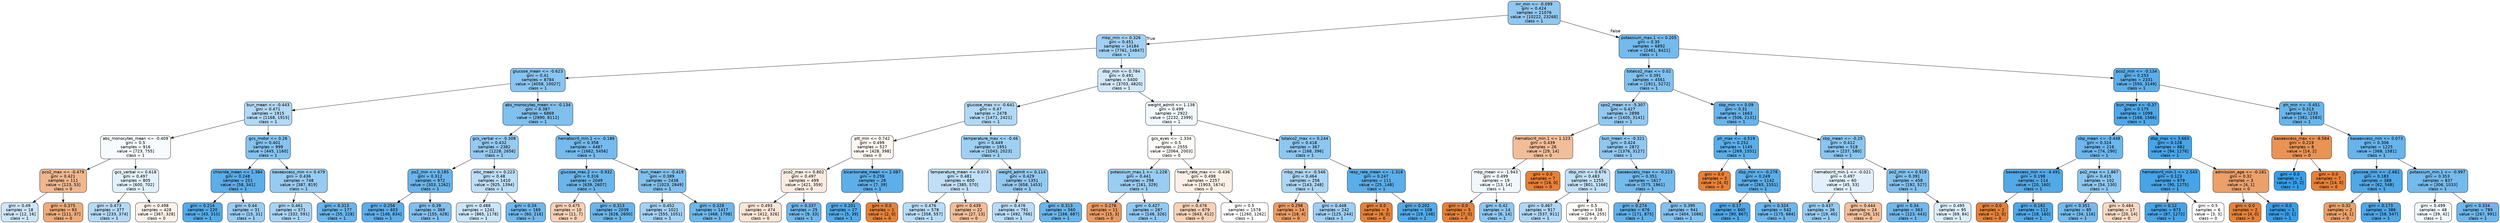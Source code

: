 digraph Tree {
node [shape=box, style="filled, rounded", color="black", fontname="helvetica"] ;
edge [fontname="helvetica"] ;
0 [label="inr_min <= -0.099\ngini = 0.424\nsamples = 21076\nvalue = [10222, 23268]\nclass = 1", fillcolor="#90c8f0"] ;
1 [label="mbp_min <= 0.326\ngini = 0.451\nsamples = 14184\nvalue = [7761, 14847]\nclass = 1", fillcolor="#a1d0f3"] ;
0 -> 1 [labeldistance=2.5, labelangle=45, headlabel="True"] ;
2 [label="glucose_mean <= -0.623\ngini = 0.41\nsamples = 8784\nvalue = [4058, 10027]\nclass = 1", fillcolor="#89c5f0"] ;
1 -> 2 ;
3 [label="bun_mean <= -0.443\ngini = 0.471\nsamples = 1915\nvalue = [1168, 1915]\nclass = 1", fillcolor="#b2d9f5"] ;
2 -> 3 ;
4 [label="abs_monocytes_mean <= -0.409\ngini = 0.5\nsamples = 916\nvalue = [723, 755]\nclass = 1", fillcolor="#f7fbfe"] ;
3 -> 4 ;
5 [label="pco2_max <= -0.479\ngini = 0.421\nsamples = 111\nvalue = [123, 53]\nclass = 0", fillcolor="#f0b78e"] ;
4 -> 5 ;
6 [label="gini = 0.49\nsamples = 18\nvalue = [12, 16]\nclass = 1", fillcolor="#cee6f8"] ;
5 -> 6 ;
7 [label="gini = 0.375\nsamples = 93\nvalue = [111, 37]\nclass = 0", fillcolor="#eeab7b"] ;
5 -> 7 ;
8 [label="gcs_verbal <= 0.618\ngini = 0.497\nsamples = 805\nvalue = [600, 702]\nclass = 1", fillcolor="#e2f1fb"] ;
4 -> 8 ;
9 [label="gini = 0.473\nsamples = 377\nvalue = [233, 374]\nclass = 1", fillcolor="#b4daf5"] ;
8 -> 9 ;
10 [label="gini = 0.498\nsamples = 428\nvalue = [367, 328]\nclass = 0", fillcolor="#fcf2ea"] ;
8 -> 10 ;
11 [label="gcs_motor <= 0.26\ngini = 0.401\nsamples = 999\nvalue = [445, 1160]\nclass = 1", fillcolor="#85c3ef"] ;
3 -> 11 ;
12 [label="chloride_mean <= 1.384\ngini = 0.248\nsamples = 251\nvalue = [58, 341]\nclass = 1", fillcolor="#5baee9"] ;
11 -> 12 ;
13 [label="gini = 0.214\nsamples = 220\nvalue = [43, 310]\nclass = 1", fillcolor="#54abe9"] ;
12 -> 13 ;
14 [label="gini = 0.44\nsamples = 31\nvalue = [15, 31]\nclass = 1", fillcolor="#99ccf2"] ;
12 -> 14 ;
15 [label="baseexcess_min <= 0.479\ngini = 0.436\nsamples = 748\nvalue = [387, 819]\nclass = 1", fillcolor="#97cbf1"] ;
11 -> 15 ;
16 [label="gini = 0.461\nsamples = 571\nvalue = [332, 591]\nclass = 1", fillcolor="#a8d4f4"] ;
15 -> 16 ;
17 [label="gini = 0.313\nsamples = 177\nvalue = [55, 228]\nclass = 1", fillcolor="#69b5eb"] ;
15 -> 17 ;
18 [label="abs_monocytes_mean <= -0.134\ngini = 0.387\nsamples = 6869\nvalue = [2890, 8112]\nclass = 1", fillcolor="#80c0ee"] ;
2 -> 18 ;
19 [label="gcs_verbal <= -0.308\ngini = 0.432\nsamples = 2382\nvalue = [1228, 2656]\nclass = 1", fillcolor="#95caf1"] ;
18 -> 19 ;
20 [label="po2_min <= 0.185\ngini = 0.312\nsamples = 972\nvalue = [303, 1262]\nclass = 1", fillcolor="#69b5eb"] ;
19 -> 20 ;
21 [label="gini = 0.256\nsamples = 603\nvalue = [148, 834]\nclass = 1", fillcolor="#5caeea"] ;
20 -> 21 ;
22 [label="gini = 0.39\nsamples = 369\nvalue = [155, 428]\nclass = 1", fillcolor="#81c0ee"] ;
20 -> 22 ;
23 [label="wbc_mean <= 0.223\ngini = 0.48\nsamples = 1410\nvalue = [925, 1394]\nclass = 1", fillcolor="#bcdef6"] ;
19 -> 23 ;
24 [label="gini = 0.488\nsamples = 1241\nvalue = [865, 1178]\nclass = 1", fillcolor="#cae5f8"] ;
23 -> 24 ;
25 [label="gini = 0.34\nsamples = 169\nvalue = [60, 216]\nclass = 1", fillcolor="#70b8ec"] ;
23 -> 25 ;
26 [label="hematocrit_min.1 <= -0.186\ngini = 0.358\nsamples = 4487\nvalue = [1662, 5456]\nclass = 1", fillcolor="#75bbed"] ;
18 -> 26 ;
27 [label="glucose_max.2 <= -0.932\ngini = 0.316\nsamples = 2049\nvalue = [639, 2607]\nclass = 1", fillcolor="#6ab5eb"] ;
26 -> 27 ;
28 [label="gini = 0.475\nsamples = 10\nvalue = [11, 7]\nclass = 0", fillcolor="#f6d1b7"] ;
27 -> 28 ;
29 [label="gini = 0.313\nsamples = 2039\nvalue = [628, 2600]\nclass = 1", fillcolor="#69b5eb"] ;
27 -> 29 ;
30 [label="bun_mean <= -0.419\ngini = 0.389\nsamples = 2438\nvalue = [1023, 2849]\nclass = 1", fillcolor="#80c0ee"] ;
26 -> 30 ;
31 [label="gini = 0.452\nsamples = 1021\nvalue = [555, 1051]\nclass = 1", fillcolor="#a2d1f3"] ;
30 -> 31 ;
32 [label="gini = 0.328\nsamples = 1417\nvalue = [468, 1798]\nclass = 1", fillcolor="#6db7ec"] ;
30 -> 32 ;
33 [label="dbp_min <= 0.784\ngini = 0.491\nsamples = 5400\nvalue = [3703, 4820]\nclass = 1", fillcolor="#d1e8f9"] ;
1 -> 33 ;
34 [label="glucose_max <= -0.641\ngini = 0.47\nsamples = 2478\nvalue = [1471, 2421]\nclass = 1", fillcolor="#b1d9f5"] ;
33 -> 34 ;
35 [label="ptt_min <= 0.742\ngini = 0.499\nsamples = 527\nvalue = [428, 398]\nclass = 0", fillcolor="#fdf6f1"] ;
34 -> 35 ;
36 [label="pco2_max <= 0.802\ngini = 0.497\nsamples = 499\nvalue = [421, 359]\nclass = 0", fillcolor="#fbece2"] ;
35 -> 36 ;
37 [label="gini = 0.493\nsamples = 474\nvalue = [412, 326]\nclass = 0", fillcolor="#fae5d6"] ;
36 -> 37 ;
38 [label="gini = 0.337\nsamples = 25\nvalue = [9, 33]\nclass = 1", fillcolor="#6fb8ec"] ;
36 -> 38 ;
39 [label="bicarbonate_mean <= 2.087\ngini = 0.258\nsamples = 28\nvalue = [7, 39]\nclass = 1", fillcolor="#5dafea"] ;
35 -> 39 ;
40 [label="gini = 0.201\nsamples = 27\nvalue = [5, 39]\nclass = 1", fillcolor="#52aae8"] ;
39 -> 40 ;
41 [label="gini = 0.0\nsamples = 1\nvalue = [2, 0]\nclass = 0", fillcolor="#e58139"] ;
39 -> 41 ;
42 [label="temperature_max <= -0.46\ngini = 0.449\nsamples = 1951\nvalue = [1043, 2023]\nclass = 1", fillcolor="#9fd0f2"] ;
34 -> 42 ;
43 [label="temperature_mean <= 0.074\ngini = 0.481\nsamples = 600\nvalue = [385, 570]\nclass = 1", fillcolor="#bfdff7"] ;
42 -> 43 ;
44 [label="gini = 0.476\nsamples = 578\nvalue = [358, 557]\nclass = 1", fillcolor="#b8dcf6"] ;
43 -> 44 ;
45 [label="gini = 0.439\nsamples = 22\nvalue = [27, 13]\nclass = 0", fillcolor="#f2be98"] ;
43 -> 45 ;
46 [label="weight_admit <= 0.114\ngini = 0.429\nsamples = 1351\nvalue = [658, 1453]\nclass = 1", fillcolor="#93c9f1"] ;
42 -> 46 ;
47 [label="gini = 0.476\nsamples = 791\nvalue = [492, 766]\nclass = 1", fillcolor="#b8dcf6"] ;
46 -> 47 ;
48 [label="gini = 0.313\nsamples = 560\nvalue = [166, 687]\nclass = 1", fillcolor="#69b5eb"] ;
46 -> 48 ;
49 [label="weight_admit <= 1.138\ngini = 0.499\nsamples = 2922\nvalue = [2232, 2399]\nclass = 1", fillcolor="#f1f8fd"] ;
33 -> 49 ;
50 [label="gcs_eyes <= -1.334\ngini = 0.5\nsamples = 2555\nvalue = [2064, 2003]\nclass = 0", fillcolor="#fefbf9"] ;
49 -> 50 ;
51 [label="potassium_max.1 <= -1.228\ngini = 0.441\nsamples = 298\nvalue = [161, 329]\nclass = 1", fillcolor="#9acdf2"] ;
50 -> 51 ;
52 [label="gini = 0.278\nsamples = 11\nvalue = [15, 3]\nclass = 0", fillcolor="#ea9a61"] ;
51 -> 52 ;
53 [label="gini = 0.427\nsamples = 287\nvalue = [146, 326]\nclass = 1", fillcolor="#92c9f1"] ;
51 -> 53 ;
54 [label="heart_rate_max <= -0.436\ngini = 0.498\nsamples = 2257\nvalue = [1903, 1674]\nclass = 0", fillcolor="#fcf0e7"] ;
50 -> 54 ;
55 [label="gini = 0.476\nsamples = 679\nvalue = [643, 412]\nclass = 0", fillcolor="#f6d2b8"] ;
54 -> 55 ;
56 [label="gini = 0.5\nsamples = 1578\nvalue = [1260, 1262]\nclass = 1", fillcolor="#ffffff"] ;
54 -> 56 ;
57 [label="totalco2_max <= 0.244\ngini = 0.418\nsamples = 367\nvalue = [168, 396]\nclass = 1", fillcolor="#8dc7f0"] ;
49 -> 57 ;
58 [label="mbp_max <= -0.546\ngini = 0.464\nsamples = 256\nvalue = [143, 248]\nclass = 1", fillcolor="#abd6f4"] ;
57 -> 58 ;
59 [label="gini = 0.298\nsamples = 14\nvalue = [18, 4]\nclass = 0", fillcolor="#eb9d65"] ;
58 -> 59 ;
60 [label="gini = 0.448\nsamples = 242\nvalue = [125, 244]\nclass = 1", fillcolor="#9ecff2"] ;
58 -> 60 ;
61 [label="resp_rate_mean <= -1.318\ngini = 0.247\nsamples = 111\nvalue = [25, 148]\nclass = 1", fillcolor="#5aaee9"] ;
57 -> 61 ;
62 [label="gini = 0.0\nsamples = 3\nvalue = [6, 0]\nclass = 0", fillcolor="#e58139"] ;
61 -> 62 ;
63 [label="gini = 0.202\nsamples = 108\nvalue = [19, 148]\nclass = 1", fillcolor="#52aae8"] ;
61 -> 63 ;
64 [label="potassium_max.1 <= 0.205\ngini = 0.35\nsamples = 6892\nvalue = [2461, 8421]\nclass = 1", fillcolor="#73baed"] ;
0 -> 64 [labeldistance=2.5, labelangle=-45, headlabel="False"] ;
65 [label="totalco2_max <= 0.02\ngini = 0.391\nsamples = 4561\nvalue = [1911, 5272]\nclass = 1", fillcolor="#81c1ee"] ;
64 -> 65 ;
66 [label="spo2_mean <= -5.307\ngini = 0.427\nsamples = 2898\nvalue = [1405, 3141]\nclass = 1", fillcolor="#92c9f1"] ;
65 -> 66 ;
67 [label="hematocrit_min.1 <= 1.123\ngini = 0.439\nsamples = 26\nvalue = [29, 14]\nclass = 0", fillcolor="#f2be99"] ;
66 -> 67 ;
68 [label="mbp_mean <= -1.943\ngini = 0.499\nsamples = 19\nvalue = [13, 14]\nclass = 1", fillcolor="#f1f8fd"] ;
67 -> 68 ;
69 [label="gini = 0.0\nsamples = 5\nvalue = [7, 0]\nclass = 0", fillcolor="#e58139"] ;
68 -> 69 ;
70 [label="gini = 0.42\nsamples = 14\nvalue = [6, 14]\nclass = 1", fillcolor="#8ec7f0"] ;
68 -> 70 ;
71 [label="gini = 0.0\nsamples = 7\nvalue = [16, 0]\nclass = 0", fillcolor="#e58139"] ;
67 -> 71 ;
72 [label="bun_mean <= -0.321\ngini = 0.424\nsamples = 2872\nvalue = [1376, 3127]\nclass = 1", fillcolor="#90c8f0"] ;
66 -> 72 ;
73 [label="dbp_min <= 0.676\ngini = 0.483\nsamples = 1255\nvalue = [801, 1166]\nclass = 1", fillcolor="#c1e0f7"] ;
72 -> 73 ;
74 [label="gini = 0.467\nsamples = 917\nvalue = [537, 911]\nclass = 1", fillcolor="#aed7f4"] ;
73 -> 74 ;
75 [label="gini = 0.5\nsamples = 338\nvalue = [264, 255]\nclass = 0", fillcolor="#fefbf8"] ;
73 -> 75 ;
76 [label="baseexcess_max <= -0.223\ngini = 0.351\nsamples = 1617\nvalue = [575, 1961]\nclass = 1", fillcolor="#73baed"] ;
72 -> 76 ;
77 [label="gini = 0.274\nsamples = 676\nvalue = [171, 875]\nclass = 1", fillcolor="#60b0ea"] ;
76 -> 77 ;
78 [label="gini = 0.395\nsamples = 941\nvalue = [404, 1086]\nclass = 1", fillcolor="#83c1ef"] ;
76 -> 78 ;
79 [label="sbp_min <= 0.09\ngini = 0.31\nsamples = 1663\nvalue = [506, 2131]\nclass = 1", fillcolor="#68b4eb"] ;
65 -> 79 ;
80 [label="ph_max <= -4.519\ngini = 0.252\nsamples = 1145\nvalue = [269, 1551]\nclass = 1", fillcolor="#5baeea"] ;
79 -> 80 ;
81 [label="gini = 0.0\nsamples = 3\nvalue = [4, 0]\nclass = 0", fillcolor="#e58139"] ;
80 -> 81 ;
82 [label="dbp_min <= -0.278\ngini = 0.249\nsamples = 1142\nvalue = [265, 1551]\nclass = 1", fillcolor="#5baee9"] ;
80 -> 82 ;
83 [label="gini = 0.17\nsamples = 600\nvalue = [90, 867]\nclass = 1", fillcolor="#4ea7e8"] ;
82 -> 83 ;
84 [label="gini = 0.324\nsamples = 542\nvalue = [175, 684]\nclass = 1", fillcolor="#6cb6ec"] ;
82 -> 84 ;
85 [label="sbp_mean <= -0.25\ngini = 0.412\nsamples = 518\nvalue = [237, 580]\nclass = 1", fillcolor="#8ac5f0"] ;
79 -> 85 ;
86 [label="hematocrit_min.1 <= -0.021\ngini = 0.497\nsamples = 60\nvalue = [45, 53]\nclass = 1", fillcolor="#e1f0fb"] ;
85 -> 86 ;
87 [label="gini = 0.437\nsamples = 36\nvalue = [19, 40]\nclass = 1", fillcolor="#97ccf1"] ;
86 -> 87 ;
88 [label="gini = 0.444\nsamples = 24\nvalue = [26, 13]\nclass = 0", fillcolor="#f2c09c"] ;
86 -> 88 ;
89 [label="po2_min <= 0.519\ngini = 0.391\nsamples = 458\nvalue = [192, 527]\nclass = 1", fillcolor="#81c1ee"] ;
85 -> 89 ;
90 [label="gini = 0.34\nsamples = 363\nvalue = [123, 443]\nclass = 1", fillcolor="#70b8ec"] ;
89 -> 90 ;
91 [label="gini = 0.495\nsamples = 95\nvalue = [69, 84]\nclass = 1", fillcolor="#dceefa"] ;
89 -> 91 ;
92 [label="pco2_min <= -0.134\ngini = 0.253\nsamples = 2331\nvalue = [550, 3149]\nclass = 1", fillcolor="#5caeea"] ;
64 -> 92 ;
93 [label="bun_mean <= -0.37\ngini = 0.175\nsamples = 1098\nvalue = [168, 1566]\nclass = 1", fillcolor="#4ea8e8"] ;
92 -> 93 ;
94 [label="sbp_mean <= -0.448\ngini = 0.324\nsamples = 216\nvalue = [74, 290]\nclass = 1", fillcolor="#6cb6ec"] ;
93 -> 94 ;
95 [label="baseexcess_min <= -4.491\ngini = 0.198\nsamples = 114\nvalue = [20, 160]\nclass = 1", fillcolor="#52a9e8"] ;
94 -> 95 ;
96 [label="gini = 0.0\nsamples = 2\nvalue = [2, 0]\nclass = 0", fillcolor="#e58139"] ;
95 -> 96 ;
97 [label="gini = 0.182\nsamples = 112\nvalue = [18, 160]\nclass = 1", fillcolor="#4fa8e8"] ;
95 -> 97 ;
98 [label="po2_max <= 1.867\ngini = 0.415\nsamples = 102\nvalue = [54, 130]\nclass = 1", fillcolor="#8bc6f0"] ;
94 -> 98 ;
99 [label="gini = 0.351\nsamples = 85\nvalue = [34, 116]\nclass = 1", fillcolor="#73baed"] ;
98 -> 99 ;
100 [label="gini = 0.484\nsamples = 17\nvalue = [20, 14]\nclass = 0", fillcolor="#f7d9c4"] ;
98 -> 100 ;
101 [label="dbp_max <= 3.663\ngini = 0.128\nsamples = 882\nvalue = [94, 1276]\nclass = 1", fillcolor="#48a4e7"] ;
93 -> 101 ;
102 [label="hematocrit_min.1 <= 2.543\ngini = 0.123\nsamples = 879\nvalue = [90, 1275]\nclass = 1", fillcolor="#47a4e7"] ;
101 -> 102 ;
103 [label="gini = 0.12\nsamples = 873\nvalue = [87, 1272]\nclass = 1", fillcolor="#47a4e7"] ;
102 -> 103 ;
104 [label="gini = 0.5\nsamples = 6\nvalue = [3, 3]\nclass = 0", fillcolor="#ffffff"] ;
102 -> 104 ;
105 [label="admission_age <= -0.181\ngini = 0.32\nsamples = 3\nvalue = [4, 1]\nclass = 0", fillcolor="#eca06a"] ;
101 -> 105 ;
106 [label="gini = 0.0\nsamples = 2\nvalue = [4, 0]\nclass = 0", fillcolor="#e58139"] ;
105 -> 106 ;
107 [label="gini = 0.0\nsamples = 1\nvalue = [0, 1]\nclass = 1", fillcolor="#399de5"] ;
105 -> 107 ;
108 [label="ph_min <= -5.451\ngini = 0.313\nsamples = 1233\nvalue = [382, 1583]\nclass = 1", fillcolor="#69b5eb"] ;
92 -> 108 ;
109 [label="baseexcess_max <= -6.584\ngini = 0.219\nsamples = 8\nvalue = [14, 2]\nclass = 0", fillcolor="#e99355"] ;
108 -> 109 ;
110 [label="gini = 0.0\nsamples = 1\nvalue = [0, 2]\nclass = 1", fillcolor="#399de5"] ;
109 -> 110 ;
111 [label="gini = 0.0\nsamples = 7\nvalue = [14, 0]\nclass = 0", fillcolor="#e58139"] ;
109 -> 111 ;
112 [label="baseexcess_min <= 0.073\ngini = 0.306\nsamples = 1225\nvalue = [368, 1581]\nclass = 1", fillcolor="#67b4eb"] ;
108 -> 112 ;
113 [label="glucose_min <= -2.661\ngini = 0.183\nsamples = 388\nvalue = [62, 548]\nclass = 1", fillcolor="#4fa8e8"] ;
112 -> 113 ;
114 [label="gini = 0.32\nsamples = 2\nvalue = [4, 1]\nclass = 0", fillcolor="#eca06a"] ;
113 -> 114 ;
115 [label="gini = 0.173\nsamples = 386\nvalue = [58, 547]\nclass = 1", fillcolor="#4ea7e8"] ;
113 -> 115 ;
116 [label="potassium_min.1 <= -0.997\ngini = 0.353\nsamples = 837\nvalue = [306, 1033]\nclass = 1", fillcolor="#74baed"] ;
112 -> 116 ;
117 [label="gini = 0.499\nsamples = 48\nvalue = [39, 42]\nclass = 1", fillcolor="#f1f8fd"] ;
116 -> 117 ;
118 [label="gini = 0.334\nsamples = 789\nvalue = [267, 991]\nclass = 1", fillcolor="#6eb7ec"] ;
116 -> 118 ;
}